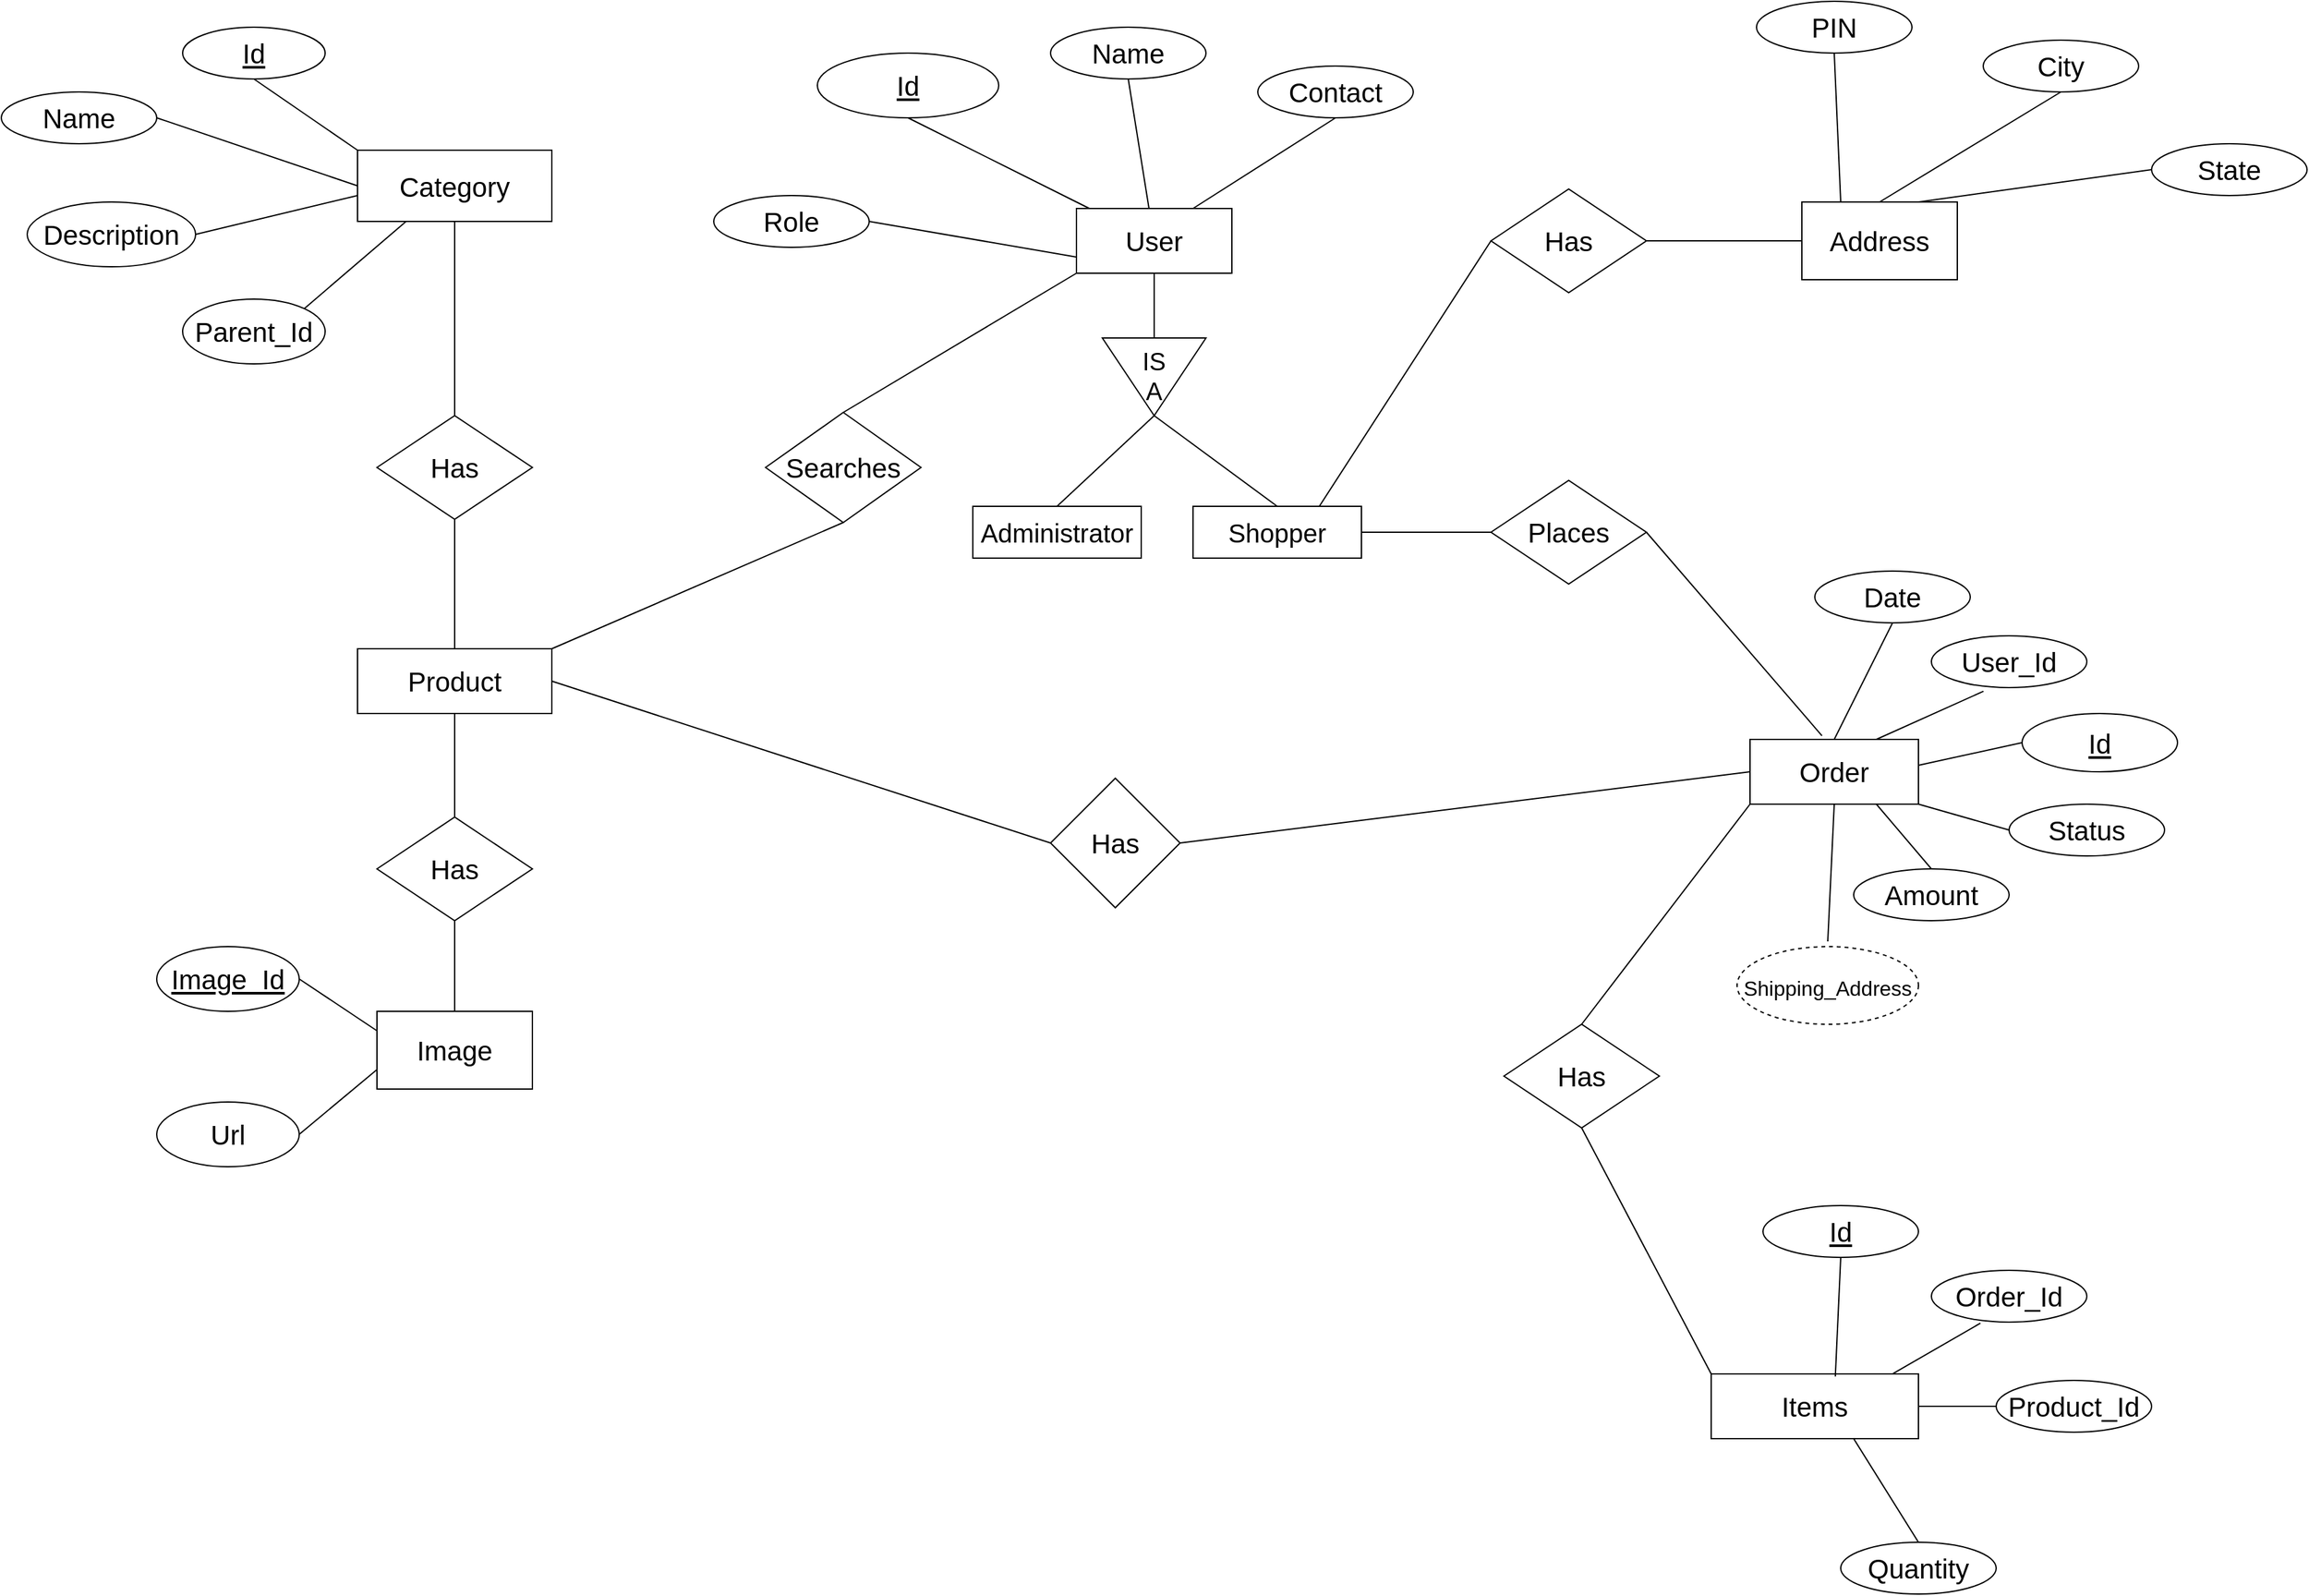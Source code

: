 <mxfile version="14.9.4" type="github"><diagram id="H014H28AUWgZZtACRXV2" name="Page-1"><mxGraphModel dx="1483" dy="794" grid="1" gridSize="10" guides="1" tooltips="1" connect="1" arrows="1" fold="1" page="1" pageScale="1" pageWidth="850" pageHeight="1100" math="0" shadow="0"><root><mxCell id="0"/><mxCell id="1" parent="0"/><mxCell id="vuKJpCo0QZ91pxLe1-X3-2" value="User" style="rounded=0;whiteSpace=wrap;html=1;fontSize=21;" vertex="1" parent="1"><mxGeometry x="1130" y="420" width="120" height="50" as="geometry"/></mxCell><mxCell id="vuKJpCo0QZ91pxLe1-X3-3" value="Id" style="ellipse;whiteSpace=wrap;html=1;fontSize=21;fontStyle=4" vertex="1" parent="1"><mxGeometry x="930" y="300" width="140" height="50" as="geometry"/></mxCell><mxCell id="vuKJpCo0QZ91pxLe1-X3-4" value="Name" style="ellipse;whiteSpace=wrap;html=1;fontSize=21;" vertex="1" parent="1"><mxGeometry x="1110" y="280" width="120" height="40" as="geometry"/></mxCell><mxCell id="vuKJpCo0QZ91pxLe1-X3-5" value="Contact" style="ellipse;whiteSpace=wrap;html=1;fontSize=21;" vertex="1" parent="1"><mxGeometry x="1270" y="310" width="120" height="40" as="geometry"/></mxCell><mxCell id="vuKJpCo0QZ91pxLe1-X3-6" value="" style="endArrow=none;html=1;fontSize=21;entryX=0.5;entryY=1;entryDx=0;entryDy=0;endFill=0;" edge="1" parent="1" source="vuKJpCo0QZ91pxLe1-X3-2" target="vuKJpCo0QZ91pxLe1-X3-3"><mxGeometry width="50" height="50" relative="1" as="geometry"><mxPoint x="960" y="670" as="sourcePoint"/><mxPoint x="1010" y="620" as="targetPoint"/></mxGeometry></mxCell><mxCell id="vuKJpCo0QZ91pxLe1-X3-7" value="" style="endArrow=none;html=1;fontSize=21;entryX=0.5;entryY=1;entryDx=0;entryDy=0;endFill=0;" edge="1" parent="1" source="vuKJpCo0QZ91pxLe1-X3-2" target="vuKJpCo0QZ91pxLe1-X3-4"><mxGeometry width="50" height="50" relative="1" as="geometry"><mxPoint x="960" y="670" as="sourcePoint"/><mxPoint x="1010" y="620" as="targetPoint"/></mxGeometry></mxCell><mxCell id="vuKJpCo0QZ91pxLe1-X3-8" value="" style="endArrow=none;html=1;fontSize=21;entryX=0.5;entryY=1;entryDx=0;entryDy=0;exitX=0.75;exitY=0;exitDx=0;exitDy=0;endFill=0;" edge="1" parent="1" source="vuKJpCo0QZ91pxLe1-X3-2" target="vuKJpCo0QZ91pxLe1-X3-5"><mxGeometry width="50" height="50" relative="1" as="geometry"><mxPoint x="1240" y="420" as="sourcePoint"/><mxPoint x="1010" y="620" as="targetPoint"/></mxGeometry></mxCell><mxCell id="vuKJpCo0QZ91pxLe1-X3-9" style="edgeStyle=orthogonalEdgeStyle;rounded=0;orthogonalLoop=1;jettySize=auto;html=1;exitX=0.5;exitY=1;exitDx=0;exitDy=0;fontSize=21;endArrow=none;endFill=0;" edge="1" parent="1" source="vuKJpCo0QZ91pxLe1-X3-10" target="vuKJpCo0QZ91pxLe1-X3-11"><mxGeometry relative="1" as="geometry"/></mxCell><mxCell id="vuKJpCo0QZ91pxLe1-X3-10" value="Has" style="rhombus;whiteSpace=wrap;html=1;fontSize=21;rotation=0;direction=north;" vertex="1" parent="1"><mxGeometry x="1450" y="405" width="120" height="80" as="geometry"/></mxCell><mxCell id="vuKJpCo0QZ91pxLe1-X3-11" value="Address" style="rounded=0;whiteSpace=wrap;html=1;fontSize=21;" vertex="1" parent="1"><mxGeometry x="1690" y="415" width="120" height="60" as="geometry"/></mxCell><mxCell id="vuKJpCo0QZ91pxLe1-X3-20" style="edgeStyle=orthogonalEdgeStyle;rounded=0;orthogonalLoop=1;jettySize=auto;html=1;exitX=0.5;exitY=1;exitDx=0;exitDy=0;fontSize=21;endArrow=none;endFill=0;" edge="1" parent="1" source="vuKJpCo0QZ91pxLe1-X3-21" target="vuKJpCo0QZ91pxLe1-X3-23"><mxGeometry relative="1" as="geometry"/></mxCell><mxCell id="vuKJpCo0QZ91pxLe1-X3-21" value="Category" style="rounded=0;whiteSpace=wrap;html=1;fontSize=21;" vertex="1" parent="1"><mxGeometry x="575" y="375" width="150" height="55" as="geometry"/></mxCell><mxCell id="vuKJpCo0QZ91pxLe1-X3-22" style="edgeStyle=orthogonalEdgeStyle;rounded=0;orthogonalLoop=1;jettySize=auto;html=1;exitX=0;exitY=0.5;exitDx=0;exitDy=0;entryX=0.5;entryY=0;entryDx=0;entryDy=0;fontSize=21;endArrow=none;endFill=0;" edge="1" parent="1" source="vuKJpCo0QZ91pxLe1-X3-23" target="vuKJpCo0QZ91pxLe1-X3-25"><mxGeometry relative="1" as="geometry"/></mxCell><mxCell id="vuKJpCo0QZ91pxLe1-X3-23" value="Has" style="rhombus;whiteSpace=wrap;html=1;fontSize=21;rotation=0;direction=north;" vertex="1" parent="1"><mxGeometry x="590" y="580" width="120" height="80" as="geometry"/></mxCell><mxCell id="vuKJpCo0QZ91pxLe1-X3-24" style="edgeStyle=orthogonalEdgeStyle;rounded=0;orthogonalLoop=1;jettySize=auto;html=1;exitX=0.5;exitY=1;exitDx=0;exitDy=0;fontSize=21;endArrow=none;endFill=0;" edge="1" parent="1" source="vuKJpCo0QZ91pxLe1-X3-25" target="vuKJpCo0QZ91pxLe1-X3-38"><mxGeometry relative="1" as="geometry"/></mxCell><mxCell id="vuKJpCo0QZ91pxLe1-X3-25" value="Product" style="rounded=0;whiteSpace=wrap;html=1;fontSize=21;" vertex="1" parent="1"><mxGeometry x="575" y="760" width="150" height="50" as="geometry"/></mxCell><mxCell id="vuKJpCo0QZ91pxLe1-X3-26" value="Searches" style="rhombus;whiteSpace=wrap;html=1;fontSize=21;" vertex="1" parent="1"><mxGeometry x="890" y="577.5" width="120" height="85" as="geometry"/></mxCell><mxCell id="vuKJpCo0QZ91pxLe1-X3-27" value="" style="endArrow=none;html=1;fontSize=21;entryX=0;entryY=1;entryDx=0;entryDy=0;exitX=0.5;exitY=0;exitDx=0;exitDy=0;entryPerimeter=0;" edge="1" parent="1" source="vuKJpCo0QZ91pxLe1-X3-26" target="vuKJpCo0QZ91pxLe1-X3-2"><mxGeometry width="50" height="50" relative="1" as="geometry"><mxPoint x="1010" y="670" as="sourcePoint"/><mxPoint x="1060" y="620" as="targetPoint"/></mxGeometry></mxCell><mxCell id="vuKJpCo0QZ91pxLe1-X3-28" value="" style="endArrow=none;html=1;fontSize=21;exitX=1;exitY=0;exitDx=0;exitDy=0;entryX=0.5;entryY=1;entryDx=0;entryDy=0;" edge="1" parent="1" source="vuKJpCo0QZ91pxLe1-X3-25" target="vuKJpCo0QZ91pxLe1-X3-26"><mxGeometry width="50" height="50" relative="1" as="geometry"><mxPoint x="1010" y="670" as="sourcePoint"/><mxPoint x="940" y="700" as="targetPoint"/></mxGeometry></mxCell><mxCell id="vuKJpCo0QZ91pxLe1-X3-29" value="Id" style="ellipse;whiteSpace=wrap;html=1;fontSize=21;fontStyle=4" vertex="1" parent="1"><mxGeometry x="440" y="280" width="110" height="40" as="geometry"/></mxCell><mxCell id="vuKJpCo0QZ91pxLe1-X3-30" value="Name" style="ellipse;whiteSpace=wrap;html=1;fontSize=21;" vertex="1" parent="1"><mxGeometry x="300" y="330" width="120" height="40" as="geometry"/></mxCell><mxCell id="vuKJpCo0QZ91pxLe1-X3-31" value="Description" style="ellipse;whiteSpace=wrap;html=1;fontSize=21;" vertex="1" parent="1"><mxGeometry x="320" y="415" width="130" height="50" as="geometry"/></mxCell><mxCell id="vuKJpCo0QZ91pxLe1-X3-32" value="Parent_Id" style="ellipse;whiteSpace=wrap;html=1;fontSize=21;" vertex="1" parent="1"><mxGeometry x="440" y="490" width="110" height="50" as="geometry"/></mxCell><mxCell id="vuKJpCo0QZ91pxLe1-X3-33" value="" style="endArrow=none;html=1;fontSize=21;entryX=0.5;entryY=1;entryDx=0;entryDy=0;exitX=0;exitY=0;exitDx=0;exitDy=0;" edge="1" parent="1" source="vuKJpCo0QZ91pxLe1-X3-21" target="vuKJpCo0QZ91pxLe1-X3-29"><mxGeometry width="50" height="50" relative="1" as="geometry"><mxPoint x="1010" y="670" as="sourcePoint"/><mxPoint x="1060" y="620" as="targetPoint"/></mxGeometry></mxCell><mxCell id="vuKJpCo0QZ91pxLe1-X3-34" value="" style="endArrow=none;html=1;fontSize=21;entryX=1;entryY=0.5;entryDx=0;entryDy=0;exitX=0;exitY=0.5;exitDx=0;exitDy=0;" edge="1" parent="1" source="vuKJpCo0QZ91pxLe1-X3-21" target="vuKJpCo0QZ91pxLe1-X3-30"><mxGeometry width="50" height="50" relative="1" as="geometry"><mxPoint x="585" y="385" as="sourcePoint"/><mxPoint x="535" y="320" as="targetPoint"/></mxGeometry></mxCell><mxCell id="vuKJpCo0QZ91pxLe1-X3-35" value="" style="endArrow=none;html=1;fontSize=21;entryX=1;entryY=0.5;entryDx=0;entryDy=0;" edge="1" parent="1" target="vuKJpCo0QZ91pxLe1-X3-31"><mxGeometry width="50" height="50" relative="1" as="geometry"><mxPoint x="575" y="410" as="sourcePoint"/><mxPoint x="455" y="350" as="targetPoint"/></mxGeometry></mxCell><mxCell id="vuKJpCo0QZ91pxLe1-X3-36" value="" style="endArrow=none;html=1;fontSize=21;exitX=0.25;exitY=1;exitDx=0;exitDy=0;entryX=1;entryY=0;entryDx=0;entryDy=0;" edge="1" parent="1" source="vuKJpCo0QZ91pxLe1-X3-21" target="vuKJpCo0QZ91pxLe1-X3-32"><mxGeometry width="50" height="50" relative="1" as="geometry"><mxPoint x="585" y="440" as="sourcePoint"/><mxPoint x="520" y="490" as="targetPoint"/></mxGeometry></mxCell><mxCell id="vuKJpCo0QZ91pxLe1-X3-37" style="edgeStyle=orthogonalEdgeStyle;rounded=0;orthogonalLoop=1;jettySize=auto;html=1;exitX=0;exitY=0.5;exitDx=0;exitDy=0;fontSize=21;endArrow=none;endFill=0;" edge="1" parent="1" source="vuKJpCo0QZ91pxLe1-X3-38" target="vuKJpCo0QZ91pxLe1-X3-39"><mxGeometry relative="1" as="geometry"/></mxCell><mxCell id="vuKJpCo0QZ91pxLe1-X3-38" value="Has" style="rhombus;whiteSpace=wrap;html=1;fontSize=21;rotation=0;direction=north;" vertex="1" parent="1"><mxGeometry x="590" y="890" width="120" height="80" as="geometry"/></mxCell><mxCell id="vuKJpCo0QZ91pxLe1-X3-39" value="Image" style="rounded=0;whiteSpace=wrap;html=1;fontSize=21;" vertex="1" parent="1"><mxGeometry x="590" y="1040" width="120" height="60" as="geometry"/></mxCell><mxCell id="vuKJpCo0QZ91pxLe1-X3-48" value="" style="endArrow=none;html=1;fontSize=21;entryX=1;entryY=0.5;entryDx=0;entryDy=0;exitX=0;exitY=0.75;exitDx=0;exitDy=0;" edge="1" parent="1" source="vuKJpCo0QZ91pxLe1-X3-2" target="vuKJpCo0QZ91pxLe1-X3-73"><mxGeometry width="50" height="50" relative="1" as="geometry"><mxPoint x="1010" y="920" as="sourcePoint"/><mxPoint x="1450" y="665" as="targetPoint"/></mxGeometry></mxCell><mxCell id="vuKJpCo0QZ91pxLe1-X3-49" value="Order" style="rounded=0;whiteSpace=wrap;html=1;fontSize=21;" vertex="1" parent="1"><mxGeometry x="1650" y="830" width="130" height="50" as="geometry"/></mxCell><mxCell id="vuKJpCo0QZ91pxLe1-X3-50" value="Items" style="rounded=0;whiteSpace=wrap;html=1;fontSize=21;" vertex="1" parent="1"><mxGeometry x="1620" y="1320" width="160" height="50" as="geometry"/></mxCell><mxCell id="vuKJpCo0QZ91pxLe1-X3-54" value="Has" style="rhombus;whiteSpace=wrap;html=1;fontSize=21;rotation=0;direction=north;" vertex="1" parent="1"><mxGeometry x="1460" y="1050" width="120" height="80" as="geometry"/></mxCell><mxCell id="vuKJpCo0QZ91pxLe1-X3-55" value="" style="endArrow=none;html=1;fontSize=21;entryX=0;entryY=1;entryDx=0;entryDy=0;exitX=1;exitY=0.5;exitDx=0;exitDy=0;" edge="1" parent="1" source="vuKJpCo0QZ91pxLe1-X3-54" target="vuKJpCo0QZ91pxLe1-X3-49"><mxGeometry width="50" height="50" relative="1" as="geometry"><mxPoint x="1010" y="940" as="sourcePoint"/><mxPoint x="1060" y="890" as="targetPoint"/></mxGeometry></mxCell><mxCell id="vuKJpCo0QZ91pxLe1-X3-56" value="" style="endArrow=none;html=1;fontSize=21;entryX=0;entryY=0.5;entryDx=0;entryDy=0;exitX=0;exitY=0;exitDx=0;exitDy=0;" edge="1" parent="1" source="vuKJpCo0QZ91pxLe1-X3-50" target="vuKJpCo0QZ91pxLe1-X3-54"><mxGeometry width="50" height="50" relative="1" as="geometry"><mxPoint x="1010" y="1000" as="sourcePoint"/><mxPoint x="1060" y="950" as="targetPoint"/></mxGeometry></mxCell><mxCell id="vuKJpCo0QZ91pxLe1-X3-57" value="&lt;u&gt;Id&lt;/u&gt;" style="ellipse;whiteSpace=wrap;html=1;fontSize=21;" vertex="1" parent="1"><mxGeometry x="1860" y="810" width="120" height="45" as="geometry"/></mxCell><mxCell id="vuKJpCo0QZ91pxLe1-X3-58" value="" style="endArrow=none;html=1;fontSize=21;entryX=0;entryY=0.5;entryDx=0;entryDy=0;" edge="1" parent="1" target="vuKJpCo0QZ91pxLe1-X3-57"><mxGeometry width="50" height="50" relative="1" as="geometry"><mxPoint x="1780" y="850" as="sourcePoint"/><mxPoint x="1370" y="870" as="targetPoint"/></mxGeometry></mxCell><mxCell id="vuKJpCo0QZ91pxLe1-X3-60" value="&lt;font style=&quot;font-size: 21px&quot;&gt;Has&lt;/font&gt;" style="rhombus;whiteSpace=wrap;html=1;" vertex="1" parent="1"><mxGeometry x="1110" y="860" width="100" height="100" as="geometry"/></mxCell><mxCell id="vuKJpCo0QZ91pxLe1-X3-61" value="" style="endArrow=none;html=1;exitX=1;exitY=0.5;exitDx=0;exitDy=0;entryX=0;entryY=0.5;entryDx=0;entryDy=0;" edge="1" parent="1" source="vuKJpCo0QZ91pxLe1-X3-60" target="vuKJpCo0QZ91pxLe1-X3-49"><mxGeometry width="50" height="50" relative="1" as="geometry"><mxPoint x="1230" y="780" as="sourcePoint"/><mxPoint x="1280" y="730" as="targetPoint"/></mxGeometry></mxCell><mxCell id="vuKJpCo0QZ91pxLe1-X3-62" value="" style="endArrow=none;html=1;exitX=1;exitY=0.5;exitDx=0;exitDy=0;entryX=0;entryY=0.5;entryDx=0;entryDy=0;" edge="1" parent="1" source="vuKJpCo0QZ91pxLe1-X3-25" target="vuKJpCo0QZ91pxLe1-X3-60"><mxGeometry width="50" height="50" relative="1" as="geometry"><mxPoint x="1230" y="780" as="sourcePoint"/><mxPoint x="1280" y="730" as="targetPoint"/></mxGeometry></mxCell><mxCell id="vuKJpCo0QZ91pxLe1-X3-66" value="PIN" style="ellipse;whiteSpace=wrap;html=1;fontSize=21;" vertex="1" parent="1"><mxGeometry x="1655" y="260" width="120" height="40" as="geometry"/></mxCell><mxCell id="vuKJpCo0QZ91pxLe1-X3-67" value="State" style="ellipse;whiteSpace=wrap;html=1;fontSize=21;" vertex="1" parent="1"><mxGeometry x="1960" y="370" width="120" height="40" as="geometry"/></mxCell><mxCell id="vuKJpCo0QZ91pxLe1-X3-68" value="City" style="ellipse;whiteSpace=wrap;html=1;fontSize=21;" vertex="1" parent="1"><mxGeometry x="1830" y="290" width="120" height="40" as="geometry"/></mxCell><mxCell id="vuKJpCo0QZ91pxLe1-X3-70" value="" style="endArrow=none;html=1;entryX=0;entryY=0.5;entryDx=0;entryDy=0;exitX=0.75;exitY=0;exitDx=0;exitDy=0;" edge="1" parent="1" source="vuKJpCo0QZ91pxLe1-X3-11" target="vuKJpCo0QZ91pxLe1-X3-67"><mxGeometry width="50" height="50" relative="1" as="geometry"><mxPoint x="1520" y="510" as="sourcePoint"/><mxPoint x="1570" y="460" as="targetPoint"/></mxGeometry></mxCell><mxCell id="vuKJpCo0QZ91pxLe1-X3-71" value="" style="endArrow=none;html=1;entryX=0.5;entryY=1;entryDx=0;entryDy=0;exitX=0.5;exitY=0;exitDx=0;exitDy=0;" edge="1" parent="1" source="vuKJpCo0QZ91pxLe1-X3-11" target="vuKJpCo0QZ91pxLe1-X3-68"><mxGeometry width="50" height="50" relative="1" as="geometry"><mxPoint x="1880" y="420" as="sourcePoint"/><mxPoint x="1570" y="460" as="targetPoint"/></mxGeometry></mxCell><mxCell id="vuKJpCo0QZ91pxLe1-X3-72" value="" style="endArrow=none;html=1;entryX=0.5;entryY=1;entryDx=0;entryDy=0;exitX=0.25;exitY=0;exitDx=0;exitDy=0;" edge="1" parent="1" source="vuKJpCo0QZ91pxLe1-X3-11" target="vuKJpCo0QZ91pxLe1-X3-66"><mxGeometry width="50" height="50" relative="1" as="geometry"><mxPoint x="1520" y="510" as="sourcePoint"/><mxPoint x="1570" y="460" as="targetPoint"/></mxGeometry></mxCell><mxCell id="vuKJpCo0QZ91pxLe1-X3-73" value="Role" style="ellipse;whiteSpace=wrap;html=1;fontSize=21;" vertex="1" parent="1"><mxGeometry x="850" y="410" width="120" height="40" as="geometry"/></mxCell><mxCell id="vuKJpCo0QZ91pxLe1-X3-74" value="&lt;font style=&quot;font-size: 20px&quot;&gt;Administrator&lt;/font&gt;" style="rounded=0;whiteSpace=wrap;html=1;" vertex="1" parent="1"><mxGeometry x="1050" y="650" width="130" height="40" as="geometry"/></mxCell><mxCell id="vuKJpCo0QZ91pxLe1-X3-75" value="&lt;font style=&quot;font-size: 20px&quot;&gt;Shopper&lt;/font&gt;" style="rounded=0;whiteSpace=wrap;html=1;" vertex="1" parent="1"><mxGeometry x="1220" y="650" width="130" height="40" as="geometry"/></mxCell><mxCell id="vuKJpCo0QZ91pxLe1-X3-76" value="" style="endArrow=none;html=1;entryX=0.5;entryY=1;entryDx=0;entryDy=0;exitX=0;exitY=0.5;exitDx=0;exitDy=0;" edge="1" parent="1" source="vuKJpCo0QZ91pxLe1-X3-77" target="vuKJpCo0QZ91pxLe1-X3-2"><mxGeometry width="50" height="50" relative="1" as="geometry"><mxPoint x="1490" y="680" as="sourcePoint"/><mxPoint x="1540" y="630" as="targetPoint"/></mxGeometry></mxCell><mxCell id="vuKJpCo0QZ91pxLe1-X3-77" value="&lt;font style=&quot;font-size: 19px&quot;&gt;IS&lt;br&gt;A&lt;/font&gt;" style="triangle;whiteSpace=wrap;html=1;direction=south;" vertex="1" parent="1"><mxGeometry x="1150" y="520" width="80" height="60" as="geometry"/></mxCell><mxCell id="vuKJpCo0QZ91pxLe1-X3-78" value="" style="endArrow=none;html=1;entryX=1;entryY=0.5;entryDx=0;entryDy=0;exitX=0.5;exitY=0;exitDx=0;exitDy=0;" edge="1" parent="1" source="vuKJpCo0QZ91pxLe1-X3-74" target="vuKJpCo0QZ91pxLe1-X3-77"><mxGeometry width="50" height="50" relative="1" as="geometry"><mxPoint x="1490" y="680" as="sourcePoint"/><mxPoint x="1540" y="630" as="targetPoint"/></mxGeometry></mxCell><mxCell id="vuKJpCo0QZ91pxLe1-X3-79" value="" style="endArrow=none;html=1;entryX=1;entryY=0.5;entryDx=0;entryDy=0;exitX=0.5;exitY=0;exitDx=0;exitDy=0;" edge="1" parent="1" source="vuKJpCo0QZ91pxLe1-X3-75" target="vuKJpCo0QZ91pxLe1-X3-77"><mxGeometry width="50" height="50" relative="1" as="geometry"><mxPoint x="1490" y="680" as="sourcePoint"/><mxPoint x="1540" y="630" as="targetPoint"/></mxGeometry></mxCell><mxCell id="vuKJpCo0QZ91pxLe1-X3-80" value="Places" style="rhombus;whiteSpace=wrap;html=1;fontSize=21;rotation=0;direction=north;" vertex="1" parent="1"><mxGeometry x="1450" y="630" width="120" height="80" as="geometry"/></mxCell><mxCell id="vuKJpCo0QZ91pxLe1-X3-81" value="" style="endArrow=none;html=1;exitX=0.75;exitY=0;exitDx=0;exitDy=0;entryX=0.5;entryY=0;entryDx=0;entryDy=0;" edge="1" parent="1" source="vuKJpCo0QZ91pxLe1-X3-75" target="vuKJpCo0QZ91pxLe1-X3-10"><mxGeometry width="50" height="50" relative="1" as="geometry"><mxPoint x="1490" y="530" as="sourcePoint"/><mxPoint x="1540" y="480" as="targetPoint"/></mxGeometry></mxCell><mxCell id="vuKJpCo0QZ91pxLe1-X3-82" value="" style="endArrow=none;html=1;exitX=1;exitY=0.5;exitDx=0;exitDy=0;entryX=0.5;entryY=0;entryDx=0;entryDy=0;" edge="1" parent="1" source="vuKJpCo0QZ91pxLe1-X3-75" target="vuKJpCo0QZ91pxLe1-X3-80"><mxGeometry width="50" height="50" relative="1" as="geometry"><mxPoint x="1490" y="670" as="sourcePoint"/><mxPoint x="1540" y="620" as="targetPoint"/></mxGeometry></mxCell><mxCell id="vuKJpCo0QZ91pxLe1-X3-83" value="" style="endArrow=none;html=1;entryX=0.427;entryY=-0.057;entryDx=0;entryDy=0;entryPerimeter=0;exitX=0.5;exitY=1;exitDx=0;exitDy=0;" edge="1" parent="1" source="vuKJpCo0QZ91pxLe1-X3-80" target="vuKJpCo0QZ91pxLe1-X3-49"><mxGeometry width="50" height="50" relative="1" as="geometry"><mxPoint x="1490" y="670" as="sourcePoint"/><mxPoint x="1540" y="620" as="targetPoint"/></mxGeometry></mxCell><mxCell id="vuKJpCo0QZ91pxLe1-X3-84" value="Amount" style="ellipse;whiteSpace=wrap;html=1;fontSize=21;" vertex="1" parent="1"><mxGeometry x="1730" y="930" width="120" height="40" as="geometry"/></mxCell><mxCell id="vuKJpCo0QZ91pxLe1-X3-85" value="User_Id" style="ellipse;whiteSpace=wrap;html=1;fontSize=21;" vertex="1" parent="1"><mxGeometry x="1790" y="750" width="120" height="40" as="geometry"/></mxCell><mxCell id="vuKJpCo0QZ91pxLe1-X3-86" value="Status" style="ellipse;whiteSpace=wrap;html=1;fontSize=21;" vertex="1" parent="1"><mxGeometry x="1850" y="880" width="120" height="40" as="geometry"/></mxCell><mxCell id="vuKJpCo0QZ91pxLe1-X3-87" value="Date" style="ellipse;whiteSpace=wrap;html=1;fontSize=21;" vertex="1" parent="1"><mxGeometry x="1700" y="700" width="120" height="40" as="geometry"/></mxCell><mxCell id="vuKJpCo0QZ91pxLe1-X3-88" value="" style="endArrow=none;html=1;entryX=0.5;entryY=1;entryDx=0;entryDy=0;exitX=0.5;exitY=0;exitDx=0;exitDy=0;" edge="1" parent="1" source="vuKJpCo0QZ91pxLe1-X3-49" target="vuKJpCo0QZ91pxLe1-X3-87"><mxGeometry width="50" height="50" relative="1" as="geometry"><mxPoint x="1490" y="810" as="sourcePoint"/><mxPoint x="1540" y="760" as="targetPoint"/></mxGeometry></mxCell><mxCell id="vuKJpCo0QZ91pxLe1-X3-89" value="" style="endArrow=none;html=1;entryX=0.335;entryY=1.071;entryDx=0;entryDy=0;entryPerimeter=0;exitX=0.75;exitY=0;exitDx=0;exitDy=0;" edge="1" parent="1" source="vuKJpCo0QZ91pxLe1-X3-49" target="vuKJpCo0QZ91pxLe1-X3-85"><mxGeometry width="50" height="50" relative="1" as="geometry"><mxPoint x="1490" y="810" as="sourcePoint"/><mxPoint x="1540" y="760" as="targetPoint"/></mxGeometry></mxCell><mxCell id="vuKJpCo0QZ91pxLe1-X3-90" value="" style="endArrow=none;html=1;exitX=1;exitY=1;exitDx=0;exitDy=0;entryX=0;entryY=0.5;entryDx=0;entryDy=0;" edge="1" parent="1" source="vuKJpCo0QZ91pxLe1-X3-49" target="vuKJpCo0QZ91pxLe1-X3-86"><mxGeometry width="50" height="50" relative="1" as="geometry"><mxPoint x="1490" y="810" as="sourcePoint"/><mxPoint x="1540" y="760" as="targetPoint"/></mxGeometry></mxCell><mxCell id="vuKJpCo0QZ91pxLe1-X3-91" value="" style="endArrow=none;html=1;exitX=0.75;exitY=1;exitDx=0;exitDy=0;entryX=0.5;entryY=0;entryDx=0;entryDy=0;" edge="1" parent="1" source="vuKJpCo0QZ91pxLe1-X3-49" target="vuKJpCo0QZ91pxLe1-X3-84"><mxGeometry width="50" height="50" relative="1" as="geometry"><mxPoint x="1490" y="810" as="sourcePoint"/><mxPoint x="1540" y="760" as="targetPoint"/></mxGeometry></mxCell><mxCell id="vuKJpCo0QZ91pxLe1-X3-93" value="Product_Id" style="ellipse;whiteSpace=wrap;html=1;fontSize=21;" vertex="1" parent="1"><mxGeometry x="1840" y="1325" width="120" height="40" as="geometry"/></mxCell><mxCell id="vuKJpCo0QZ91pxLe1-X3-94" value="Order_Id" style="ellipse;whiteSpace=wrap;html=1;fontSize=21;" vertex="1" parent="1"><mxGeometry x="1790" y="1240" width="120" height="40" as="geometry"/></mxCell><mxCell id="vuKJpCo0QZ91pxLe1-X3-95" value="&lt;u&gt;Id&lt;/u&gt;" style="ellipse;whiteSpace=wrap;html=1;fontSize=21;" vertex="1" parent="1"><mxGeometry x="1660" y="1190" width="120" height="40" as="geometry"/></mxCell><mxCell id="vuKJpCo0QZ91pxLe1-X3-96" style="edgeStyle=orthogonalEdgeStyle;rounded=0;orthogonalLoop=1;jettySize=auto;html=1;exitX=0.5;exitY=1;exitDx=0;exitDy=0;" edge="1" parent="1" source="vuKJpCo0QZ91pxLe1-X3-95" target="vuKJpCo0QZ91pxLe1-X3-95"><mxGeometry relative="1" as="geometry"/></mxCell><mxCell id="vuKJpCo0QZ91pxLe1-X3-97" value="Quantity" style="ellipse;whiteSpace=wrap;html=1;fontSize=21;" vertex="1" parent="1"><mxGeometry x="1720" y="1450" width="120" height="40" as="geometry"/></mxCell><mxCell id="vuKJpCo0QZ91pxLe1-X3-101" value="" style="endArrow=none;html=1;entryX=0;entryY=0.5;entryDx=0;entryDy=0;exitX=1;exitY=0.5;exitDx=0;exitDy=0;" edge="1" parent="1" source="vuKJpCo0QZ91pxLe1-X3-50" target="vuKJpCo0QZ91pxLe1-X3-93"><mxGeometry width="50" height="50" relative="1" as="geometry"><mxPoint x="1490" y="1240" as="sourcePoint"/><mxPoint x="1540" y="1190" as="targetPoint"/></mxGeometry></mxCell><mxCell id="vuKJpCo0QZ91pxLe1-X3-102" value="" style="endArrow=none;html=1;exitX=0.599;exitY=0.04;exitDx=0;exitDy=0;exitPerimeter=0;" edge="1" parent="1" source="vuKJpCo0QZ91pxLe1-X3-50"><mxGeometry width="50" height="50" relative="1" as="geometry"><mxPoint x="1490" y="1240" as="sourcePoint"/><mxPoint x="1720" y="1230" as="targetPoint"/></mxGeometry></mxCell><mxCell id="vuKJpCo0QZ91pxLe1-X3-103" value="" style="endArrow=none;html=1;entryX=0.315;entryY=1.021;entryDx=0;entryDy=0;entryPerimeter=0;exitX=0.878;exitY=-0.006;exitDx=0;exitDy=0;exitPerimeter=0;" edge="1" parent="1" source="vuKJpCo0QZ91pxLe1-X3-50" target="vuKJpCo0QZ91pxLe1-X3-94"><mxGeometry width="50" height="50" relative="1" as="geometry"><mxPoint x="1530" y="1250" as="sourcePoint"/><mxPoint x="1540" y="1190" as="targetPoint"/></mxGeometry></mxCell><mxCell id="vuKJpCo0QZ91pxLe1-X3-104" value="" style="endArrow=none;html=1;exitX=0.5;exitY=0;exitDx=0;exitDy=0;" edge="1" parent="1" source="vuKJpCo0QZ91pxLe1-X3-97"><mxGeometry width="50" height="50" relative="1" as="geometry"><mxPoint x="1490" y="1240" as="sourcePoint"/><mxPoint x="1730" y="1370" as="targetPoint"/></mxGeometry></mxCell><mxCell id="vuKJpCo0QZ91pxLe1-X3-106" value="&lt;font&gt;&lt;font style=&quot;font-size: 16px&quot;&gt;Shipping_Address&lt;/font&gt;&lt;br&gt;&lt;/font&gt;" style="ellipse;whiteSpace=wrap;html=1;fontSize=21;dashed=1;" vertex="1" parent="1"><mxGeometry x="1640" y="990" width="140" height="60" as="geometry"/></mxCell><mxCell id="vuKJpCo0QZ91pxLe1-X3-107" value="" style="endArrow=none;html=1;entryX=0.5;entryY=1;entryDx=0;entryDy=0;" edge="1" parent="1" target="vuKJpCo0QZ91pxLe1-X3-49"><mxGeometry width="50" height="50" relative="1" as="geometry"><mxPoint x="1710" y="986" as="sourcePoint"/><mxPoint x="1410" y="910" as="targetPoint"/></mxGeometry></mxCell><mxCell id="vuKJpCo0QZ91pxLe1-X3-110" value="&lt;u&gt;Image_Id&lt;/u&gt;" style="ellipse;whiteSpace=wrap;html=1;fontSize=21;" vertex="1" parent="1"><mxGeometry x="420" y="990" width="110" height="50" as="geometry"/></mxCell><mxCell id="vuKJpCo0QZ91pxLe1-X3-111" value="Url" style="ellipse;whiteSpace=wrap;html=1;fontSize=21;" vertex="1" parent="1"><mxGeometry x="420" y="1110" width="110" height="50" as="geometry"/></mxCell><mxCell id="vuKJpCo0QZ91pxLe1-X3-112" value="" style="endArrow=none;html=1;exitX=1;exitY=0.5;exitDx=0;exitDy=0;entryX=0;entryY=0.25;entryDx=0;entryDy=0;" edge="1" parent="1" source="vuKJpCo0QZ91pxLe1-X3-110" target="vuKJpCo0QZ91pxLe1-X3-39"><mxGeometry width="50" height="50" relative="1" as="geometry"><mxPoint x="710" y="870" as="sourcePoint"/><mxPoint x="760" y="820" as="targetPoint"/></mxGeometry></mxCell><mxCell id="vuKJpCo0QZ91pxLe1-X3-113" value="" style="endArrow=none;html=1;exitX=0;exitY=0.75;exitDx=0;exitDy=0;entryX=1;entryY=0.5;entryDx=0;entryDy=0;" edge="1" parent="1" source="vuKJpCo0QZ91pxLe1-X3-39" target="vuKJpCo0QZ91pxLe1-X3-111"><mxGeometry width="50" height="50" relative="1" as="geometry"><mxPoint x="710" y="870" as="sourcePoint"/><mxPoint x="760" y="820" as="targetPoint"/></mxGeometry></mxCell></root></mxGraphModel></diagram></mxfile>